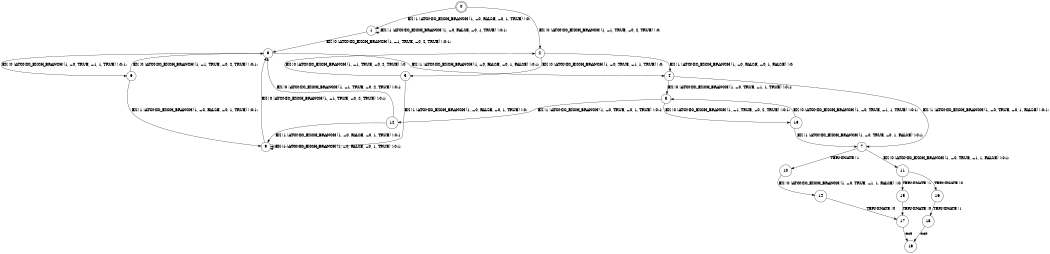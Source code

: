 digraph BCG {
size = "7, 10.5";
center = TRUE;
node [shape = circle];
0 [peripheries = 2];
0 -> 1 [label = "EX !1 !ATOMIC_EXCH_BRANCH (1, +0, FALSE, +0, 1, TRUE) !:0:"];
0 -> 2 [label = "EX !0 !ATOMIC_EXCH_BRANCH (1, +1, TRUE, +0, 2, TRUE) !:0:"];
1 -> 3 [label = "EX !0 !ATOMIC_EXCH_BRANCH (1, +1, TRUE, +0, 2, TRUE) !:0:1:"];
1 -> 1 [label = "EX !1 !ATOMIC_EXCH_BRANCH (1, +0, FALSE, +0, 1, TRUE) !:0:1:"];
2 -> 4 [label = "EX !1 !ATOMIC_EXCH_BRANCH (1, +0, FALSE, +0, 1, FALSE) !:0:"];
2 -> 5 [label = "EX !0 !ATOMIC_EXCH_BRANCH (1, +0, TRUE, +1, 1, TRUE) !:0:"];
3 -> 4 [label = "EX !1 !ATOMIC_EXCH_BRANCH (1, +0, FALSE, +0, 1, FALSE) !:0:1:"];
3 -> 6 [label = "EX !0 !ATOMIC_EXCH_BRANCH (1, +0, TRUE, +1, 1, TRUE) !:0:1:"];
4 -> 7 [label = "EX !1 !ATOMIC_EXCH_BRANCH (1, +0, TRUE, +0, 1, FALSE) !:0:1:"];
4 -> 8 [label = "EX !0 !ATOMIC_EXCH_BRANCH (1, +0, TRUE, +1, 1, TRUE) !:0:1:"];
5 -> 9 [label = "EX !1 !ATOMIC_EXCH_BRANCH (1, +0, FALSE, +0, 1, TRUE) !:0:"];
5 -> 2 [label = "EX !0 !ATOMIC_EXCH_BRANCH (1, +1, TRUE, +0, 2, TRUE) !:0:"];
6 -> 9 [label = "EX !1 !ATOMIC_EXCH_BRANCH (1, +0, FALSE, +0, 1, TRUE) !:0:1:"];
6 -> 3 [label = "EX !0 !ATOMIC_EXCH_BRANCH (1, +1, TRUE, +0, 2, TRUE) !:0:1:"];
7 -> 10 [label = "TERMINATE !1"];
7 -> 11 [label = "EX !0 !ATOMIC_EXCH_BRANCH (1, +0, TRUE, +1, 1, FALSE) !:0:1:"];
8 -> 12 [label = "EX !1 !ATOMIC_EXCH_BRANCH (1, +0, TRUE, +0, 1, TRUE) !:0:1:"];
8 -> 13 [label = "EX !0 !ATOMIC_EXCH_BRANCH (1, +1, TRUE, +0, 2, TRUE) !:0:1:"];
9 -> 9 [label = "EX !1 !ATOMIC_EXCH_BRANCH (1, +0, FALSE, +0, 1, TRUE) !:0:1:"];
9 -> 3 [label = "EX !0 !ATOMIC_EXCH_BRANCH (1, +1, TRUE, +0, 2, TRUE) !:0:1:"];
10 -> 14 [label = "EX !0 !ATOMIC_EXCH_BRANCH (1, +0, TRUE, +1, 1, FALSE) !:0:"];
11 -> 15 [label = "TERMINATE !1"];
11 -> 16 [label = "TERMINATE !0"];
12 -> 9 [label = "EX !1 !ATOMIC_EXCH_BRANCH (1, +0, FALSE, +0, 1, TRUE) !:0:1:"];
12 -> 3 [label = "EX !0 !ATOMIC_EXCH_BRANCH (1, +1, TRUE, +0, 2, TRUE) !:0:1:"];
13 -> 7 [label = "EX !1 !ATOMIC_EXCH_BRANCH (1, +0, TRUE, +0, 1, FALSE) !:0:1:"];
13 -> 8 [label = "EX !0 !ATOMIC_EXCH_BRANCH (1, +0, TRUE, +1, 1, TRUE) !:0:1:"];
14 -> 17 [label = "TERMINATE !0"];
15 -> 17 [label = "TERMINATE !0"];
16 -> 18 [label = "TERMINATE !1"];
17 -> 19 [label = "exit"];
18 -> 19 [label = "exit"];
}
